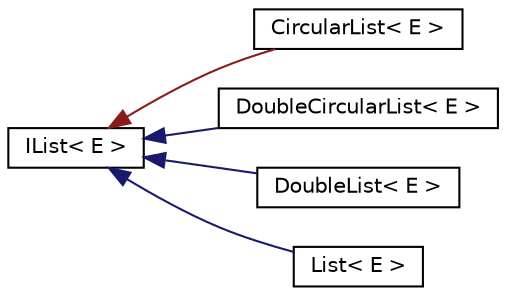 digraph "Graphical Class Hierarchy"
{
  edge [fontname="Helvetica",fontsize="10",labelfontname="Helvetica",labelfontsize="10"];
  node [fontname="Helvetica",fontsize="10",shape=record];
  rankdir="LR";
  Node1 [label="IList\< E \>",height=0.2,width=0.4,color="black", fillcolor="white", style="filled",URL="$classIList.html"];
  Node1 -> Node2 [dir="back",color="firebrick4",fontsize="10",style="solid",fontname="Helvetica"];
  Node2 [label="CircularList\< E \>",height=0.2,width=0.4,color="black", fillcolor="white", style="filled",URL="$classCircularList.html"];
  Node1 -> Node3 [dir="back",color="midnightblue",fontsize="10",style="solid",fontname="Helvetica"];
  Node3 [label="DoubleCircularList\< E \>",height=0.2,width=0.4,color="black", fillcolor="white", style="filled",URL="$classDoubleCircularList.html"];
  Node1 -> Node4 [dir="back",color="midnightblue",fontsize="10",style="solid",fontname="Helvetica"];
  Node4 [label="DoubleList\< E \>",height=0.2,width=0.4,color="black", fillcolor="white", style="filled",URL="$classDoubleList.html"];
  Node1 -> Node5 [dir="back",color="midnightblue",fontsize="10",style="solid",fontname="Helvetica"];
  Node5 [label="List\< E \>",height=0.2,width=0.4,color="black", fillcolor="white", style="filled",URL="$classList.html"];
}
